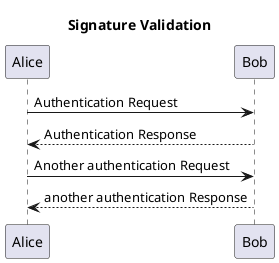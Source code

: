 @startuml
' declare title
title Signature Validation

Alice -> Bob: Authentication Request
Bob --> Alice: Authentication Response

Alice -> Bob: Another authentication Request
Alice <-- Bob: another authentication Response
@enduml